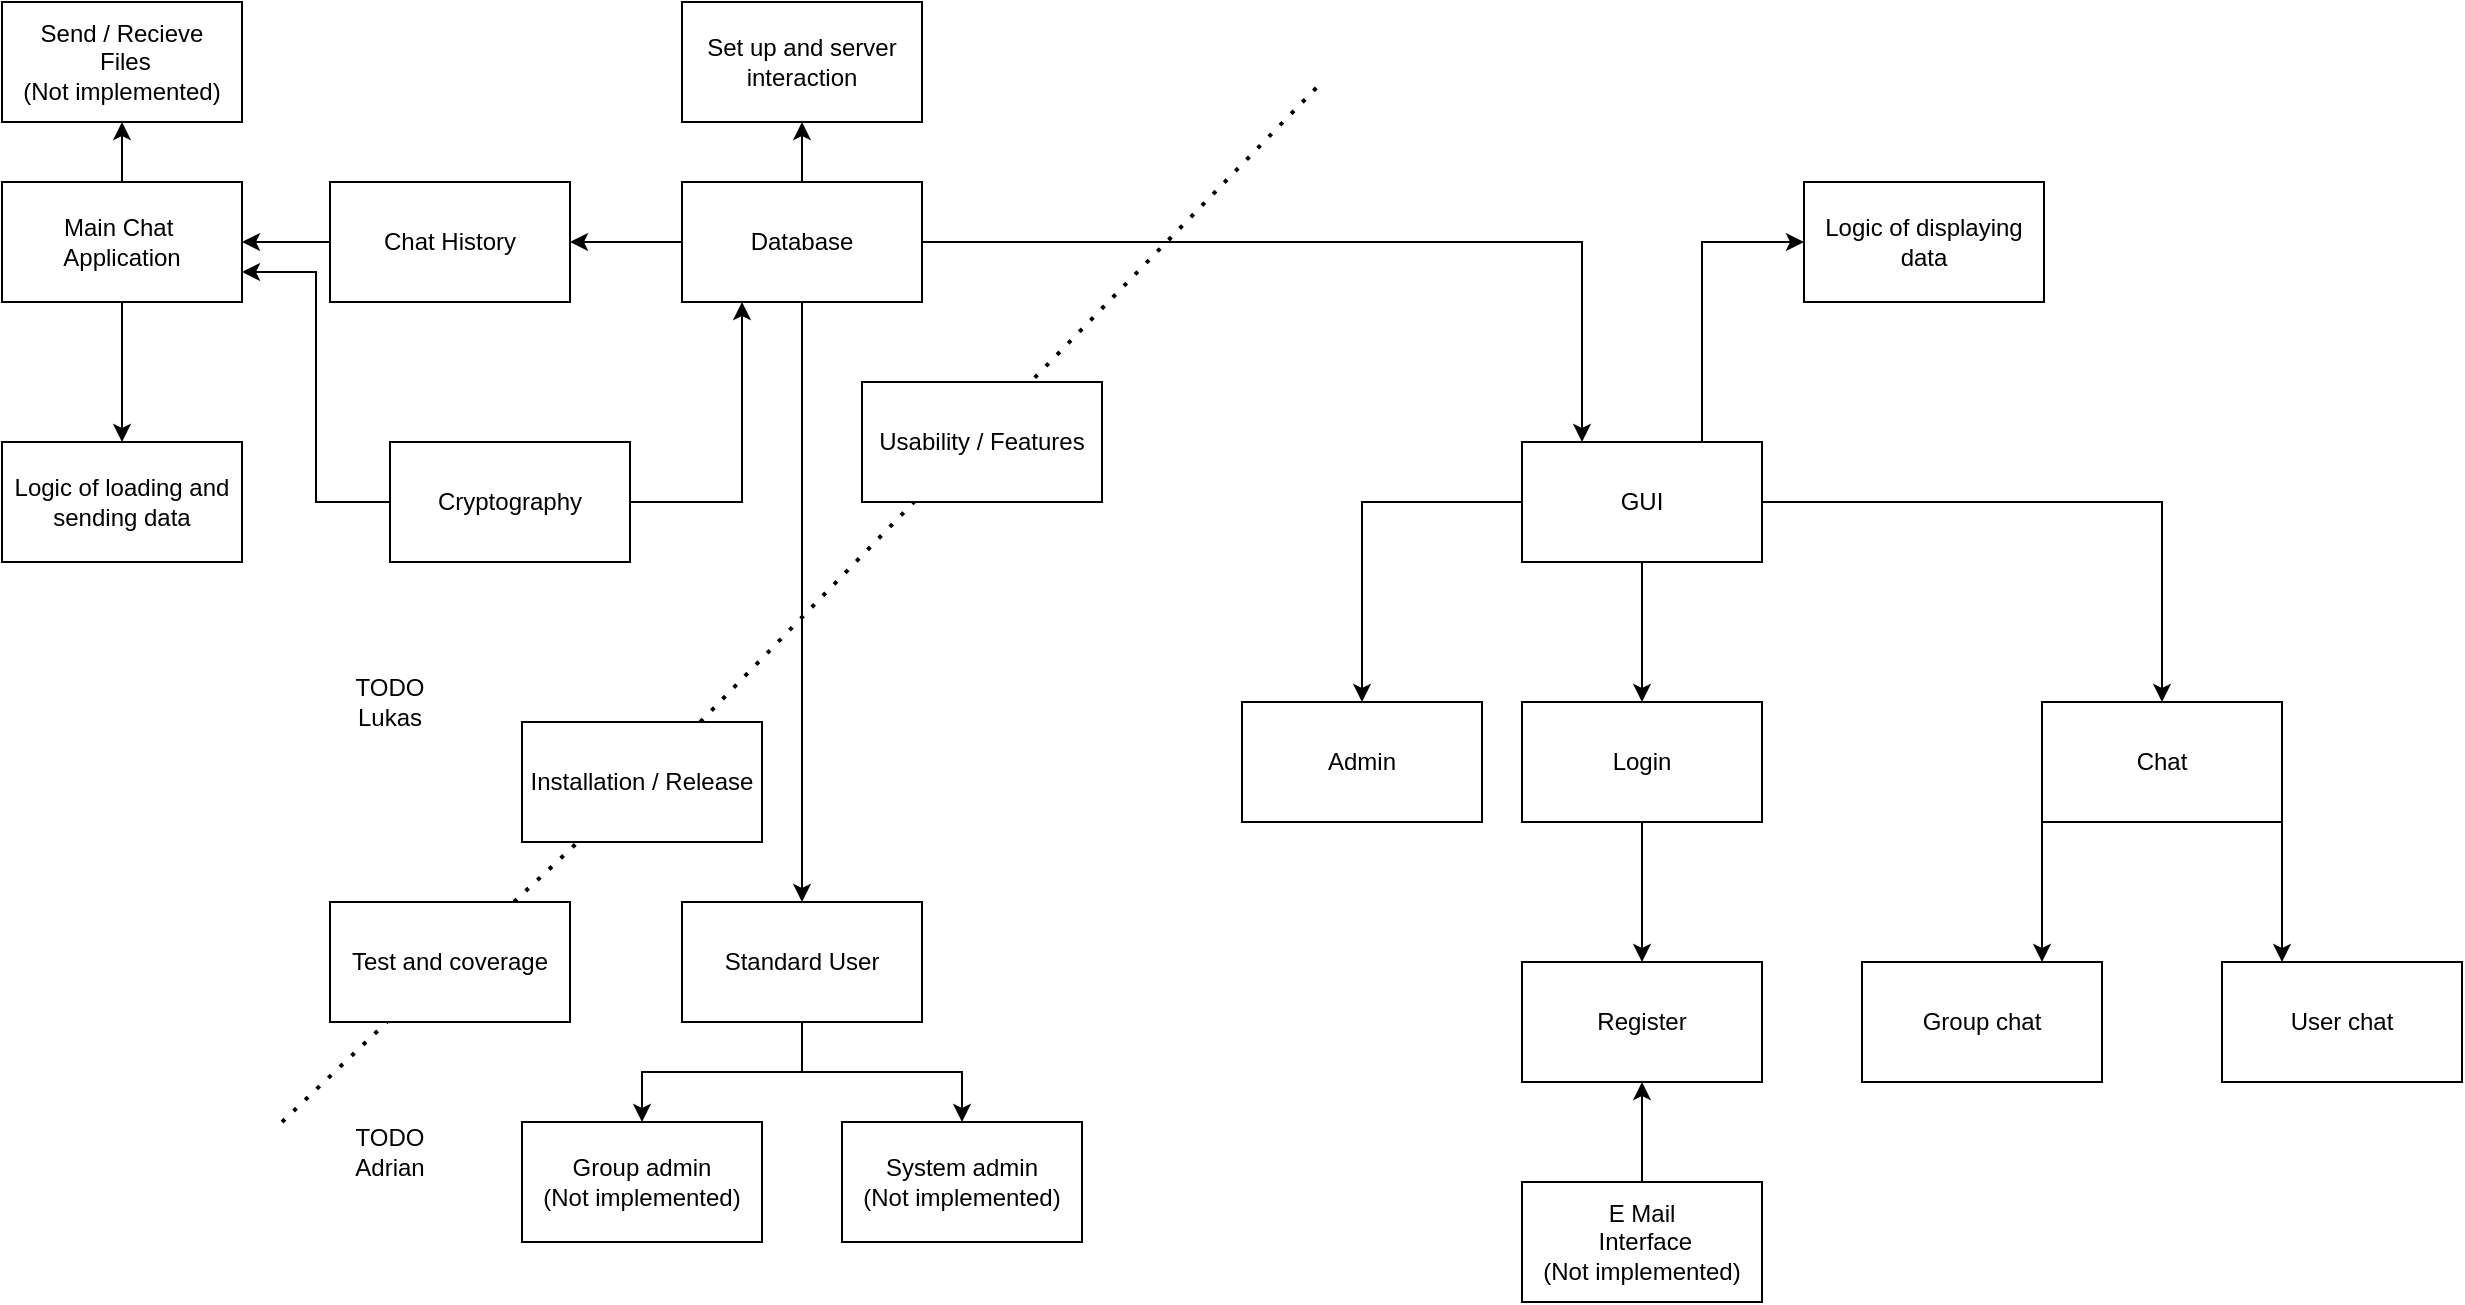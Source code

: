 <mxfile version="24.4.13" type="device">
  <diagram name="Seite-1" id="WOq_2UZqLvsoeqNLU9Zs">
    <mxGraphModel dx="1413" dy="738" grid="1" gridSize="10" guides="1" tooltips="1" connect="1" arrows="1" fold="1" page="1" pageScale="1" pageWidth="827" pageHeight="1169" math="0" shadow="0">
      <root>
        <mxCell id="0" />
        <mxCell id="1" parent="0" />
        <mxCell id="jpyFjUwpC0E6z3XGQVsf-13" style="edgeStyle=orthogonalEdgeStyle;rounded=0;orthogonalLoop=1;jettySize=auto;html=1;exitX=0.5;exitY=1;exitDx=0;exitDy=0;entryX=0.5;entryY=0;entryDx=0;entryDy=0;" edge="1" parent="1" source="OmOaYpP0fQ5mqn7cj9Zt-4" target="jpyFjUwpC0E6z3XGQVsf-11">
          <mxGeometry relative="1" as="geometry" />
        </mxCell>
        <mxCell id="OmOaYpP0fQ5mqn7cj9Zt-4" value="&lt;div&gt;Main Chat&amp;nbsp;&lt;/div&gt;&lt;div&gt;Application&lt;/div&gt;" style="rounded=0;whiteSpace=wrap;html=1;" parent="1" vertex="1">
          <mxGeometry x="220" y="100" width="120" height="60" as="geometry" />
        </mxCell>
        <mxCell id="OmOaYpP0fQ5mqn7cj9Zt-11" value="" style="edgeStyle=orthogonalEdgeStyle;rounded=0;orthogonalLoop=1;jettySize=auto;html=1;" parent="1" source="OmOaYpP0fQ5mqn7cj9Zt-9" target="OmOaYpP0fQ5mqn7cj9Zt-4" edge="1">
          <mxGeometry relative="1" as="geometry" />
        </mxCell>
        <mxCell id="OmOaYpP0fQ5mqn7cj9Zt-9" value="Chat History" style="rounded=0;whiteSpace=wrap;html=1;" parent="1" vertex="1">
          <mxGeometry x="384" y="100" width="120" height="60" as="geometry" />
        </mxCell>
        <mxCell id="OmOaYpP0fQ5mqn7cj9Zt-13" style="edgeStyle=orthogonalEdgeStyle;rounded=0;orthogonalLoop=1;jettySize=auto;html=1;exitX=0.5;exitY=0;exitDx=0;exitDy=0;entryX=0.5;entryY=1;entryDx=0;entryDy=0;" parent="1" source="OmOaYpP0fQ5mqn7cj9Zt-4" target="OmOaYpP0fQ5mqn7cj9Zt-12" edge="1">
          <mxGeometry relative="1" as="geometry">
            <mxPoint x="150" y="90" as="targetPoint" />
          </mxGeometry>
        </mxCell>
        <mxCell id="OmOaYpP0fQ5mqn7cj9Zt-12" value="&lt;div&gt;Send / Recieve&lt;/div&gt;&lt;div&gt;&amp;nbsp;Files&lt;/div&gt;&lt;div&gt;(Not implemented)&lt;/div&gt;" style="rounded=0;whiteSpace=wrap;html=1;" parent="1" vertex="1">
          <mxGeometry x="220" y="10" width="120" height="60" as="geometry" />
        </mxCell>
        <mxCell id="OmOaYpP0fQ5mqn7cj9Zt-17" value="" style="edgeStyle=orthogonalEdgeStyle;rounded=0;orthogonalLoop=1;jettySize=auto;html=1;" parent="1" source="OmOaYpP0fQ5mqn7cj9Zt-14" target="OmOaYpP0fQ5mqn7cj9Zt-15" edge="1">
          <mxGeometry relative="1" as="geometry" />
        </mxCell>
        <mxCell id="OmOaYpP0fQ5mqn7cj9Zt-19" style="edgeStyle=orthogonalEdgeStyle;rounded=0;orthogonalLoop=1;jettySize=auto;html=1;entryX=0.5;entryY=0;entryDx=0;entryDy=0;" parent="1" source="OmOaYpP0fQ5mqn7cj9Zt-14" target="OmOaYpP0fQ5mqn7cj9Zt-18" edge="1">
          <mxGeometry relative="1" as="geometry" />
        </mxCell>
        <mxCell id="OmOaYpP0fQ5mqn7cj9Zt-21" style="edgeStyle=orthogonalEdgeStyle;rounded=0;orthogonalLoop=1;jettySize=auto;html=1;entryX=0.5;entryY=0;entryDx=0;entryDy=0;" parent="1" source="OmOaYpP0fQ5mqn7cj9Zt-14" target="OmOaYpP0fQ5mqn7cj9Zt-20" edge="1">
          <mxGeometry relative="1" as="geometry" />
        </mxCell>
        <mxCell id="jpyFjUwpC0E6z3XGQVsf-15" style="edgeStyle=orthogonalEdgeStyle;rounded=0;orthogonalLoop=1;jettySize=auto;html=1;exitX=0.75;exitY=0;exitDx=0;exitDy=0;entryX=0;entryY=0.5;entryDx=0;entryDy=0;" edge="1" parent="1" source="OmOaYpP0fQ5mqn7cj9Zt-14" target="jpyFjUwpC0E6z3XGQVsf-14">
          <mxGeometry relative="1" as="geometry" />
        </mxCell>
        <mxCell id="OmOaYpP0fQ5mqn7cj9Zt-14" value="&lt;div&gt;GUI&lt;/div&gt;" style="rounded=0;whiteSpace=wrap;html=1;" parent="1" vertex="1">
          <mxGeometry x="980" y="230" width="120" height="60" as="geometry" />
        </mxCell>
        <mxCell id="OmOaYpP0fQ5mqn7cj9Zt-35" value="" style="edgeStyle=orthogonalEdgeStyle;rounded=0;orthogonalLoop=1;jettySize=auto;html=1;" parent="1" source="OmOaYpP0fQ5mqn7cj9Zt-15" target="OmOaYpP0fQ5mqn7cj9Zt-34" edge="1">
          <mxGeometry relative="1" as="geometry" />
        </mxCell>
        <mxCell id="OmOaYpP0fQ5mqn7cj9Zt-15" value="Login" style="rounded=0;whiteSpace=wrap;html=1;" parent="1" vertex="1">
          <mxGeometry x="980" y="360" width="120" height="60" as="geometry" />
        </mxCell>
        <mxCell id="jpyFjUwpC0E6z3XGQVsf-3" style="rounded=0;orthogonalLoop=1;jettySize=auto;html=1;entryX=0.75;entryY=0;entryDx=0;entryDy=0;exitX=0;exitY=1;exitDx=0;exitDy=0;" edge="1" parent="1" source="OmOaYpP0fQ5mqn7cj9Zt-18" target="jpyFjUwpC0E6z3XGQVsf-2">
          <mxGeometry relative="1" as="geometry">
            <mxPoint x="1230" y="430" as="sourcePoint" />
          </mxGeometry>
        </mxCell>
        <mxCell id="jpyFjUwpC0E6z3XGQVsf-4" style="rounded=0;orthogonalLoop=1;jettySize=auto;html=1;exitX=1;exitY=1;exitDx=0;exitDy=0;entryX=0.25;entryY=0;entryDx=0;entryDy=0;" edge="1" parent="1" source="OmOaYpP0fQ5mqn7cj9Zt-18" target="jpyFjUwpC0E6z3XGQVsf-1">
          <mxGeometry relative="1" as="geometry" />
        </mxCell>
        <mxCell id="OmOaYpP0fQ5mqn7cj9Zt-18" value="Chat" style="rounded=0;whiteSpace=wrap;html=1;" parent="1" vertex="1">
          <mxGeometry x="1240" y="360" width="120" height="60" as="geometry" />
        </mxCell>
        <mxCell id="OmOaYpP0fQ5mqn7cj9Zt-20" value="Admin" style="rounded=0;whiteSpace=wrap;html=1;" parent="1" vertex="1">
          <mxGeometry x="840" y="360" width="120" height="60" as="geometry" />
        </mxCell>
        <mxCell id="OmOaYpP0fQ5mqn7cj9Zt-25" value="" style="edgeStyle=orthogonalEdgeStyle;rounded=0;orthogonalLoop=1;jettySize=auto;html=1;" parent="1" source="OmOaYpP0fQ5mqn7cj9Zt-22" target="OmOaYpP0fQ5mqn7cj9Zt-23" edge="1">
          <mxGeometry relative="1" as="geometry" />
        </mxCell>
        <mxCell id="OmOaYpP0fQ5mqn7cj9Zt-27" value="" style="edgeStyle=orthogonalEdgeStyle;rounded=0;orthogonalLoop=1;jettySize=auto;html=1;" parent="1" source="OmOaYpP0fQ5mqn7cj9Zt-22" target="OmOaYpP0fQ5mqn7cj9Zt-26" edge="1">
          <mxGeometry relative="1" as="geometry" />
        </mxCell>
        <mxCell id="OmOaYpP0fQ5mqn7cj9Zt-22" value="Standard User" style="rounded=0;whiteSpace=wrap;html=1;" parent="1" vertex="1">
          <mxGeometry x="560" y="460" width="120" height="60" as="geometry" />
        </mxCell>
        <mxCell id="OmOaYpP0fQ5mqn7cj9Zt-23" value="Group admin&lt;div&gt;(Not implemented)&lt;br&gt;&lt;/div&gt;" style="rounded=0;whiteSpace=wrap;html=1;" parent="1" vertex="1">
          <mxGeometry x="480" y="570" width="120" height="60" as="geometry" />
        </mxCell>
        <mxCell id="OmOaYpP0fQ5mqn7cj9Zt-26" value="System admin&lt;div&gt;(Not implemented)&lt;br&gt;&lt;/div&gt;" style="rounded=0;whiteSpace=wrap;html=1;" parent="1" vertex="1">
          <mxGeometry x="640" y="570" width="120" height="60" as="geometry" />
        </mxCell>
        <mxCell id="OmOaYpP0fQ5mqn7cj9Zt-30" style="edgeStyle=orthogonalEdgeStyle;rounded=0;orthogonalLoop=1;jettySize=auto;html=1;entryX=1;entryY=0.5;entryDx=0;entryDy=0;" parent="1" source="OmOaYpP0fQ5mqn7cj9Zt-28" target="OmOaYpP0fQ5mqn7cj9Zt-9" edge="1">
          <mxGeometry relative="1" as="geometry" />
        </mxCell>
        <mxCell id="OmOaYpP0fQ5mqn7cj9Zt-31" style="edgeStyle=orthogonalEdgeStyle;rounded=0;orthogonalLoop=1;jettySize=auto;html=1;entryX=0.25;entryY=0;entryDx=0;entryDy=0;" parent="1" source="OmOaYpP0fQ5mqn7cj9Zt-28" target="OmOaYpP0fQ5mqn7cj9Zt-14" edge="1">
          <mxGeometry relative="1" as="geometry" />
        </mxCell>
        <mxCell id="OmOaYpP0fQ5mqn7cj9Zt-33" style="edgeStyle=orthogonalEdgeStyle;rounded=0;orthogonalLoop=1;jettySize=auto;html=1;entryX=0.5;entryY=0;entryDx=0;entryDy=0;" parent="1" source="OmOaYpP0fQ5mqn7cj9Zt-28" target="OmOaYpP0fQ5mqn7cj9Zt-22" edge="1">
          <mxGeometry relative="1" as="geometry" />
        </mxCell>
        <mxCell id="jpyFjUwpC0E6z3XGQVsf-8" style="rounded=0;orthogonalLoop=1;jettySize=auto;html=1;exitX=0.5;exitY=0;exitDx=0;exitDy=0;entryX=0.5;entryY=1;entryDx=0;entryDy=0;" edge="1" parent="1" source="OmOaYpP0fQ5mqn7cj9Zt-28" target="jpyFjUwpC0E6z3XGQVsf-7">
          <mxGeometry relative="1" as="geometry" />
        </mxCell>
        <mxCell id="OmOaYpP0fQ5mqn7cj9Zt-28" value="Database" style="rounded=0;whiteSpace=wrap;html=1;" parent="1" vertex="1">
          <mxGeometry x="560" y="100" width="120" height="60" as="geometry" />
        </mxCell>
        <mxCell id="OmOaYpP0fQ5mqn7cj9Zt-34" value="Register" style="rounded=0;whiteSpace=wrap;html=1;" parent="1" vertex="1">
          <mxGeometry x="980" y="490" width="120" height="60" as="geometry" />
        </mxCell>
        <mxCell id="OmOaYpP0fQ5mqn7cj9Zt-38" value="" style="edgeStyle=orthogonalEdgeStyle;rounded=0;orthogonalLoop=1;jettySize=auto;html=1;" parent="1" source="OmOaYpP0fQ5mqn7cj9Zt-36" target="OmOaYpP0fQ5mqn7cj9Zt-34" edge="1">
          <mxGeometry relative="1" as="geometry" />
        </mxCell>
        <mxCell id="OmOaYpP0fQ5mqn7cj9Zt-36" value="&lt;div&gt;E Mail&lt;/div&gt;&lt;div&gt;&amp;nbsp;Interface&lt;/div&gt;&lt;div&gt;(Not implemented)&lt;br&gt;&lt;/div&gt;" style="rounded=0;whiteSpace=wrap;html=1;" parent="1" vertex="1">
          <mxGeometry x="980" y="600" width="120" height="60" as="geometry" />
        </mxCell>
        <mxCell id="OmOaYpP0fQ5mqn7cj9Zt-40" style="edgeStyle=orthogonalEdgeStyle;rounded=0;orthogonalLoop=1;jettySize=auto;html=1;entryX=1;entryY=0.75;entryDx=0;entryDy=0;" parent="1" source="OmOaYpP0fQ5mqn7cj9Zt-39" target="OmOaYpP0fQ5mqn7cj9Zt-4" edge="1">
          <mxGeometry relative="1" as="geometry" />
        </mxCell>
        <mxCell id="OmOaYpP0fQ5mqn7cj9Zt-41" style="edgeStyle=orthogonalEdgeStyle;rounded=0;orthogonalLoop=1;jettySize=auto;html=1;entryX=0.25;entryY=1;entryDx=0;entryDy=0;" parent="1" source="OmOaYpP0fQ5mqn7cj9Zt-39" target="OmOaYpP0fQ5mqn7cj9Zt-28" edge="1">
          <mxGeometry relative="1" as="geometry" />
        </mxCell>
        <mxCell id="OmOaYpP0fQ5mqn7cj9Zt-39" value="Cryptography" style="rounded=0;whiteSpace=wrap;html=1;" parent="1" vertex="1">
          <mxGeometry x="414" y="230" width="120" height="60" as="geometry" />
        </mxCell>
        <mxCell id="OmOaYpP0fQ5mqn7cj9Zt-44" value="" style="endArrow=none;dashed=1;html=1;dashPattern=1 3;strokeWidth=2;rounded=0;" parent="1" source="OmOaYpP0fQ5mqn7cj9Zt-42" edge="1">
          <mxGeometry width="50" height="50" relative="1" as="geometry">
            <mxPoint x="360" y="570" as="sourcePoint" />
            <mxPoint x="880" y="50" as="targetPoint" />
          </mxGeometry>
        </mxCell>
        <mxCell id="OmOaYpP0fQ5mqn7cj9Zt-46" value="&lt;div&gt;TODO Lukas&lt;/div&gt;" style="text;html=1;align=center;verticalAlign=middle;whiteSpace=wrap;rounded=0;" parent="1" vertex="1">
          <mxGeometry x="384" y="345" width="60" height="30" as="geometry" />
        </mxCell>
        <mxCell id="OmOaYpP0fQ5mqn7cj9Zt-47" value="&lt;div&gt;TODO Adrian&lt;br&gt;&lt;/div&gt;" style="text;html=1;align=center;verticalAlign=middle;whiteSpace=wrap;rounded=0;" parent="1" vertex="1">
          <mxGeometry x="384" y="570" width="60" height="30" as="geometry" />
        </mxCell>
        <mxCell id="OmOaYpP0fQ5mqn7cj9Zt-49" value="" style="endArrow=none;dashed=1;html=1;dashPattern=1 3;strokeWidth=2;rounded=0;" parent="1" target="OmOaYpP0fQ5mqn7cj9Zt-42" edge="1" source="jpyFjUwpC0E6z3XGQVsf-9">
          <mxGeometry width="50" height="50" relative="1" as="geometry">
            <mxPoint x="360" y="570" as="sourcePoint" />
            <mxPoint x="880" y="50" as="targetPoint" />
          </mxGeometry>
        </mxCell>
        <mxCell id="OmOaYpP0fQ5mqn7cj9Zt-42" value="Installation / Release" style="rounded=0;whiteSpace=wrap;html=1;" parent="1" vertex="1">
          <mxGeometry x="480" y="370" width="120" height="60" as="geometry" />
        </mxCell>
        <mxCell id="jpyFjUwpC0E6z3XGQVsf-1" value="User chat" style="rounded=0;whiteSpace=wrap;html=1;" vertex="1" parent="1">
          <mxGeometry x="1330" y="490" width="120" height="60" as="geometry" />
        </mxCell>
        <mxCell id="jpyFjUwpC0E6z3XGQVsf-2" value="Group chat" style="rounded=0;whiteSpace=wrap;html=1;" vertex="1" parent="1">
          <mxGeometry x="1150" y="490" width="120" height="60" as="geometry" />
        </mxCell>
        <mxCell id="jpyFjUwpC0E6z3XGQVsf-7" value="Set up and server interaction" style="rounded=0;whiteSpace=wrap;html=1;" vertex="1" parent="1">
          <mxGeometry x="560" y="10" width="120" height="60" as="geometry" />
        </mxCell>
        <mxCell id="jpyFjUwpC0E6z3XGQVsf-10" value="" style="endArrow=none;dashed=1;html=1;dashPattern=1 3;strokeWidth=2;rounded=0;" edge="1" parent="1" target="jpyFjUwpC0E6z3XGQVsf-9">
          <mxGeometry width="50" height="50" relative="1" as="geometry">
            <mxPoint x="360" y="570" as="sourcePoint" />
            <mxPoint x="508" y="430" as="targetPoint" />
          </mxGeometry>
        </mxCell>
        <mxCell id="jpyFjUwpC0E6z3XGQVsf-9" value="Test and coverage" style="rounded=0;whiteSpace=wrap;html=1;" vertex="1" parent="1">
          <mxGeometry x="384" y="460" width="120" height="60" as="geometry" />
        </mxCell>
        <mxCell id="jpyFjUwpC0E6z3XGQVsf-11" value="Logic of loading and sending data" style="rounded=0;whiteSpace=wrap;html=1;" vertex="1" parent="1">
          <mxGeometry x="220" y="230" width="120" height="60" as="geometry" />
        </mxCell>
        <mxCell id="jpyFjUwpC0E6z3XGQVsf-14" value="Logic of displaying data" style="rounded=0;whiteSpace=wrap;html=1;" vertex="1" parent="1">
          <mxGeometry x="1121" y="100" width="120" height="60" as="geometry" />
        </mxCell>
        <mxCell id="jpyFjUwpC0E6z3XGQVsf-16" value="Usability / Features" style="rounded=0;whiteSpace=wrap;html=1;" vertex="1" parent="1">
          <mxGeometry x="650" y="200" width="120" height="60" as="geometry" />
        </mxCell>
      </root>
    </mxGraphModel>
  </diagram>
</mxfile>
